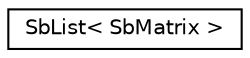 digraph "Graphical Class Hierarchy"
{
 // LATEX_PDF_SIZE
  edge [fontname="Helvetica",fontsize="10",labelfontname="Helvetica",labelfontsize="10"];
  node [fontname="Helvetica",fontsize="10",shape=record];
  rankdir="LR";
  Node0 [label="SbList\< SbMatrix \>",height=0.2,width=0.4,color="black", fillcolor="white", style="filled",URL="$classSbList.html",tooltip=" "];
}
